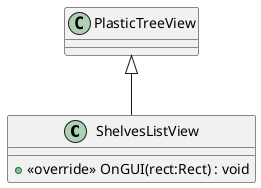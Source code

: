 @startuml
class ShelvesListView {
    + <<override>> OnGUI(rect:Rect) : void
}
PlasticTreeView <|-- ShelvesListView
@enduml

